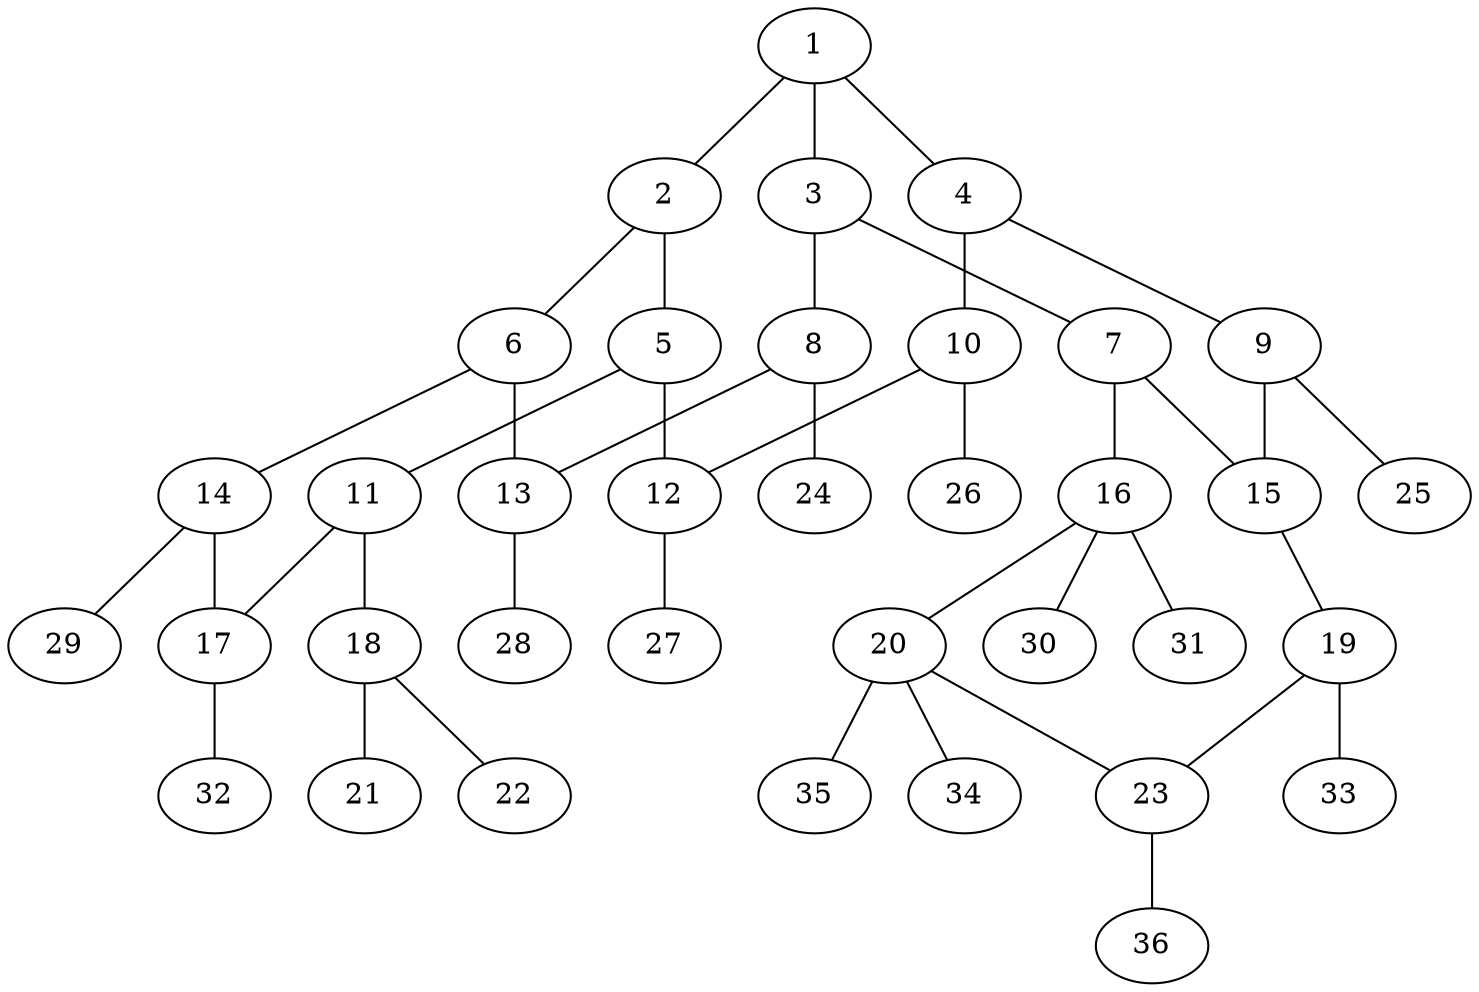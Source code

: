 graph molecule_1381 {
	1	 [chem=C];
	2	 [chem=C];
	1 -- 2	 [valence=1];
	3	 [chem=C];
	1 -- 3	 [valence=2];
	4	 [chem=C];
	1 -- 4	 [valence=1];
	5	 [chem=C];
	2 -- 5	 [valence=1];
	6	 [chem=C];
	2 -- 6	 [valence=2];
	7	 [chem=C];
	3 -- 7	 [valence=1];
	8	 [chem=C];
	3 -- 8	 [valence=1];
	9	 [chem=C];
	4 -- 9	 [valence=2];
	10	 [chem=C];
	4 -- 10	 [valence=1];
	11	 [chem=C];
	5 -- 11	 [valence=2];
	12	 [chem=C];
	5 -- 12	 [valence=1];
	13	 [chem=C];
	6 -- 13	 [valence=1];
	14	 [chem=C];
	6 -- 14	 [valence=1];
	15	 [chem=C];
	7 -- 15	 [valence=2];
	16	 [chem=C];
	7 -- 16	 [valence=1];
	8 -- 13	 [valence=2];
	24	 [chem=H];
	8 -- 24	 [valence=1];
	9 -- 15	 [valence=1];
	25	 [chem=H];
	9 -- 25	 [valence=1];
	10 -- 12	 [valence=2];
	26	 [chem=H];
	10 -- 26	 [valence=1];
	17	 [chem=C];
	11 -- 17	 [valence=1];
	18	 [chem=N];
	11 -- 18	 [valence=1];
	27	 [chem=H];
	12 -- 27	 [valence=1];
	28	 [chem=H];
	13 -- 28	 [valence=1];
	14 -- 17	 [valence=2];
	29	 [chem=H];
	14 -- 29	 [valence=1];
	19	 [chem=C];
	15 -- 19	 [valence=1];
	20	 [chem=C];
	16 -- 20	 [valence=1];
	30	 [chem=H];
	16 -- 30	 [valence=1];
	31	 [chem=H];
	16 -- 31	 [valence=1];
	32	 [chem=H];
	17 -- 32	 [valence=1];
	21	 [chem=O];
	18 -- 21	 [valence=2];
	22	 [chem=O];
	18 -- 22	 [valence=1];
	23	 [chem=C];
	19 -- 23	 [valence=2];
	33	 [chem=H];
	19 -- 33	 [valence=1];
	20 -- 23	 [valence=1];
	34	 [chem=H];
	20 -- 34	 [valence=1];
	35	 [chem=H];
	20 -- 35	 [valence=1];
	36	 [chem=H];
	23 -- 36	 [valence=1];
}
